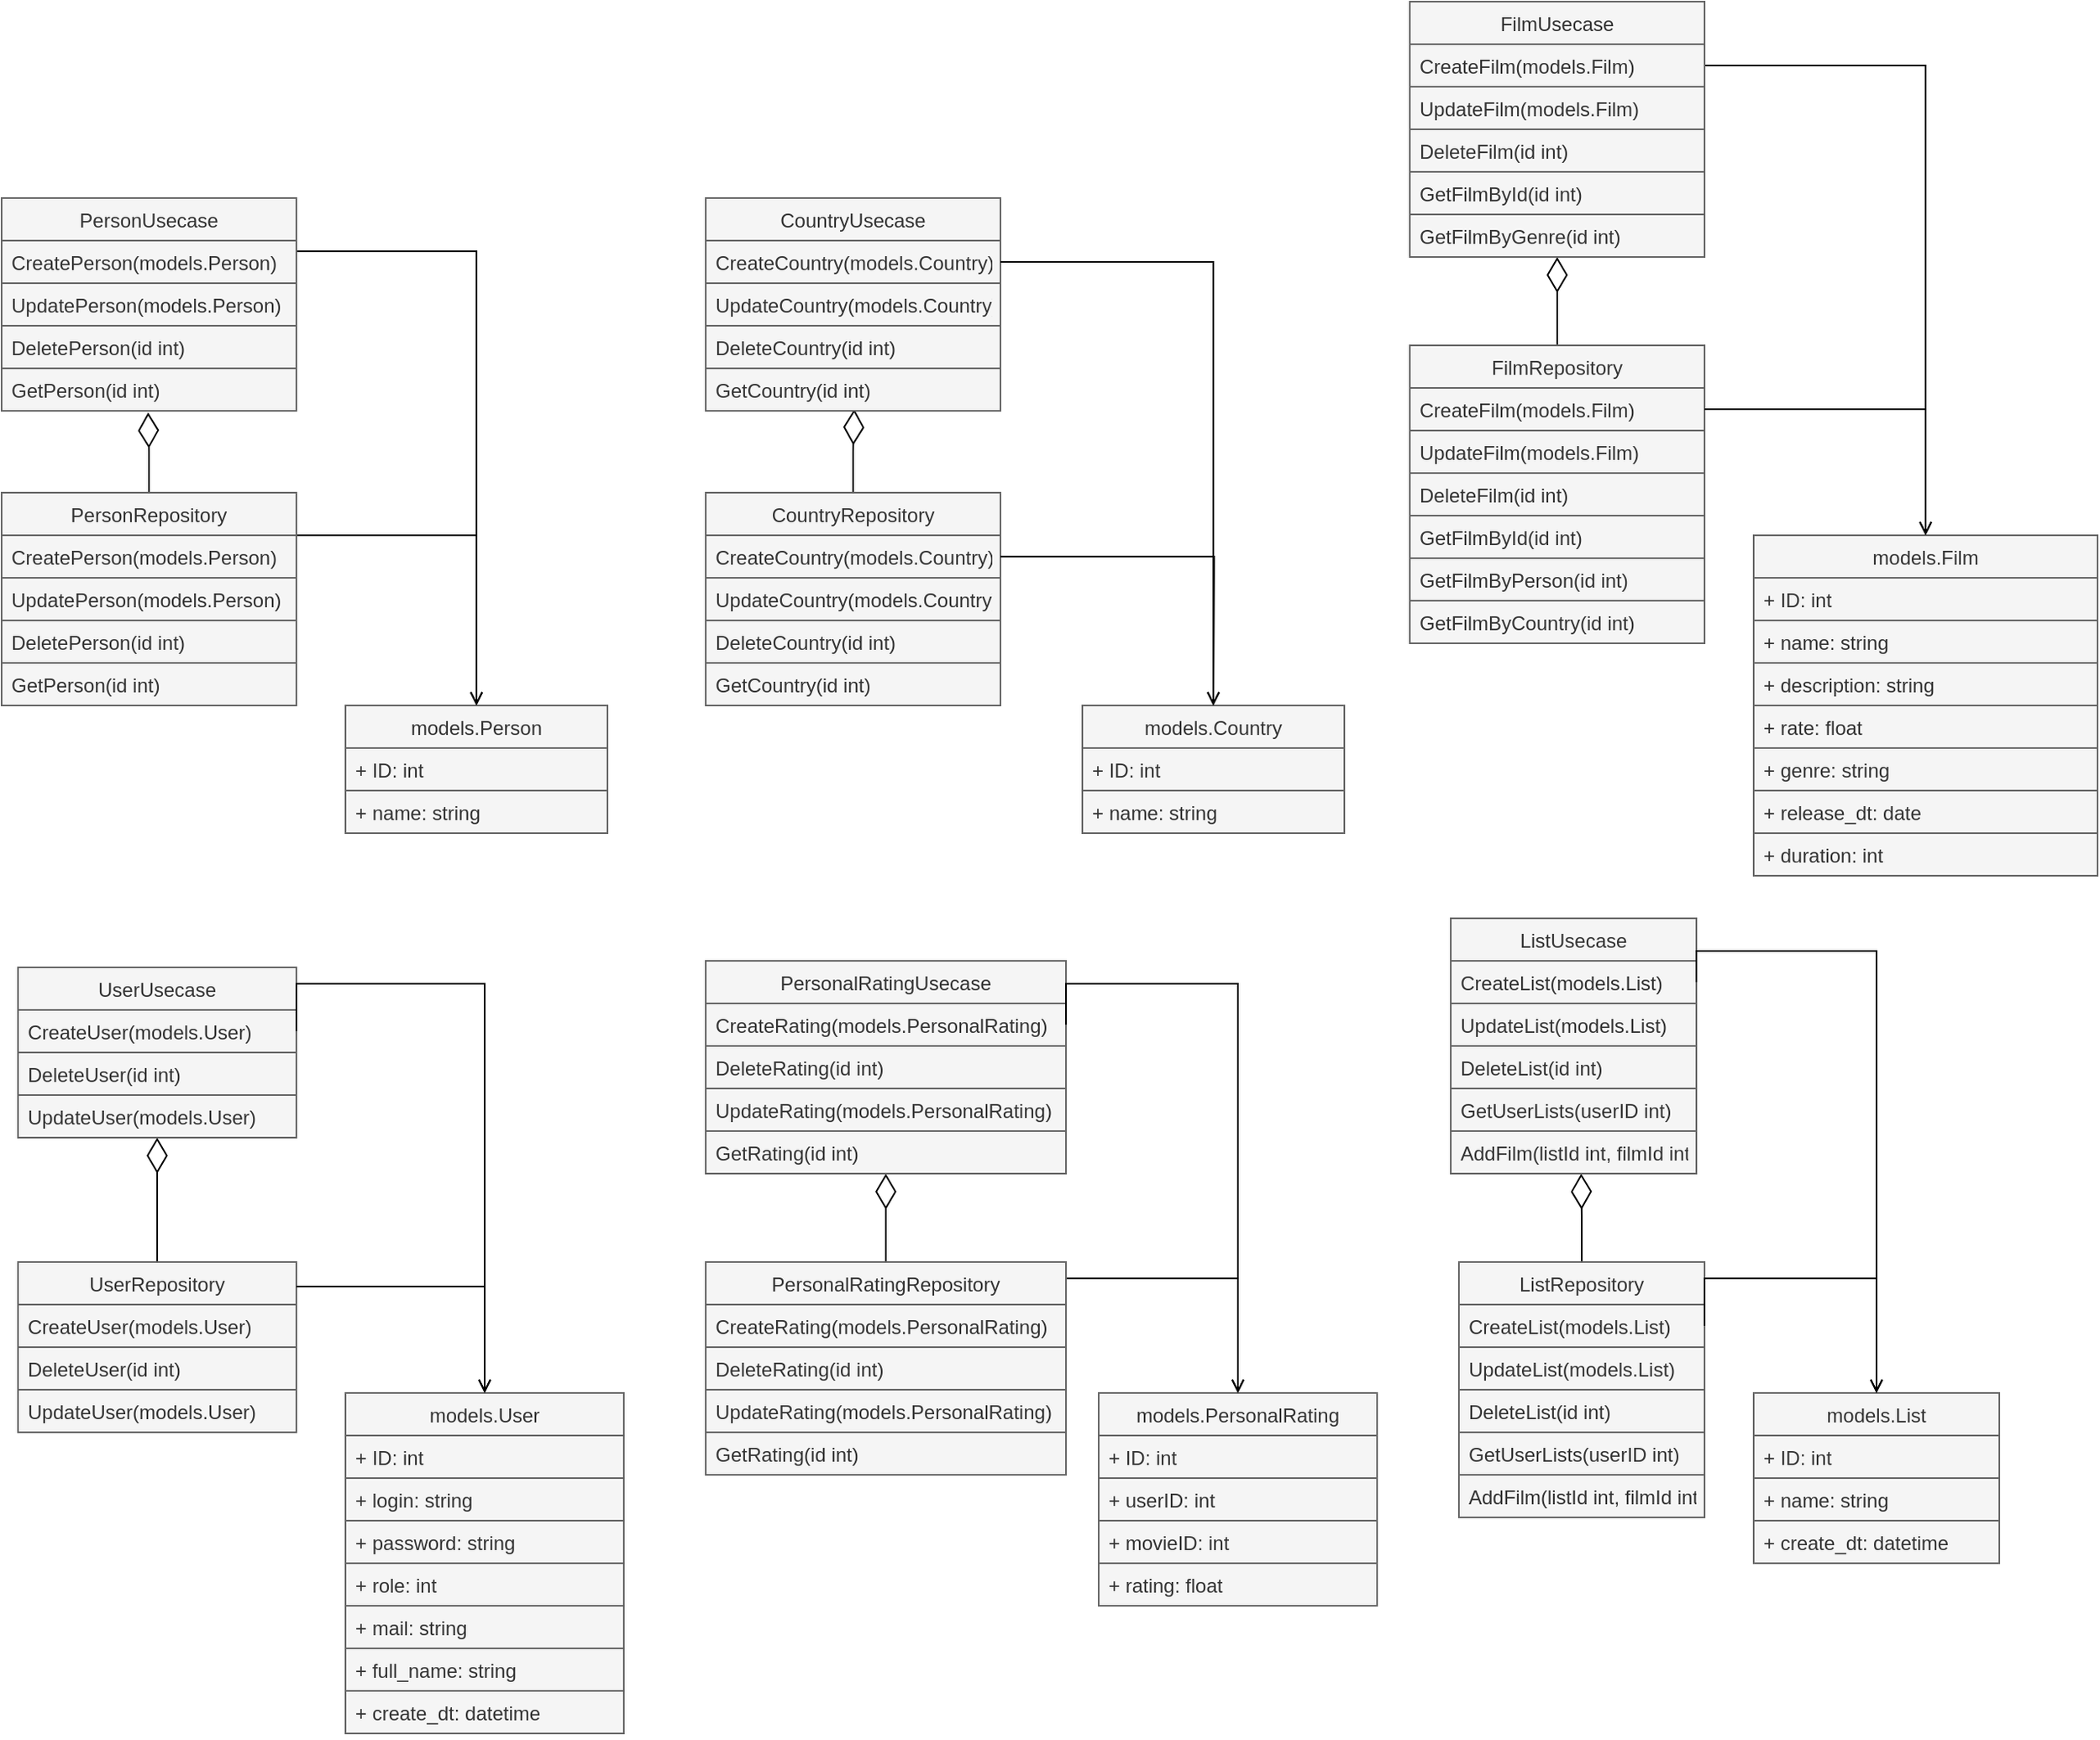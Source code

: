 <mxfile>
    <diagram name="Page-1" id="M619yMtIrHMpz2qrvjp1">
        <mxGraphModel dx="2533" dy="3330" grid="1" gridSize="10" guides="1" tooltips="1" connect="1" arrows="1" fold="1" page="1" pageScale="1" pageWidth="850" pageHeight="1100" background="#ffffff" math="0" shadow="0">
            <root>
                <mxCell id="0"/>
                <mxCell id="1" parent="0"/>
                <mxCell id="46" value="models.Film" style="swimlane;fontStyle=0;childLayout=stackLayout;horizontal=1;startSize=26;fillColor=#f5f5f5;horizontalStack=0;resizeParent=1;resizeParentMax=0;resizeLast=0;collapsible=1;marginBottom=0;fontColor=#333333;strokeColor=#666666;" parent="1" vertex="1">
                    <mxGeometry x="460" y="-914" width="210" height="208" as="geometry"/>
                </mxCell>
                <mxCell id="55" value="+ ID: int" style="text;strokeColor=#666666;fillColor=#f5f5f5;align=left;verticalAlign=top;spacingLeft=4;spacingRight=4;overflow=hidden;rotatable=0;points=[[0,0.5],[1,0.5]];portConstraint=eastwest;fontColor=#333333;" parent="46" vertex="1">
                    <mxGeometry y="26" width="210" height="26" as="geometry"/>
                </mxCell>
                <mxCell id="105" value="+ name: string" style="text;strokeColor=#666666;fillColor=#f5f5f5;align=left;verticalAlign=top;spacingLeft=4;spacingRight=4;overflow=hidden;rotatable=0;points=[[0,0.5],[1,0.5]];portConstraint=eastwest;fontColor=#333333;" parent="46" vertex="1">
                    <mxGeometry y="52" width="210" height="26" as="geometry"/>
                </mxCell>
                <mxCell id="108" value="+ description: string" style="text;strokeColor=#666666;fillColor=#f5f5f5;align=left;verticalAlign=top;spacingLeft=4;spacingRight=4;overflow=hidden;rotatable=0;points=[[0,0.5],[1,0.5]];portConstraint=eastwest;fontColor=#333333;" parent="46" vertex="1">
                    <mxGeometry y="78" width="210" height="26" as="geometry"/>
                </mxCell>
                <mxCell id="237" value="+ rate: float" style="text;strokeColor=#666666;fillColor=#f5f5f5;align=left;verticalAlign=top;spacingLeft=4;spacingRight=4;overflow=hidden;rotatable=0;points=[[0,0.5],[1,0.5]];portConstraint=eastwest;fontColor=#333333;" vertex="1" parent="46">
                    <mxGeometry y="104" width="210" height="26" as="geometry"/>
                </mxCell>
                <mxCell id="107" value="+ genre: string" style="text;strokeColor=#666666;fillColor=#f5f5f5;align=left;verticalAlign=top;spacingLeft=4;spacingRight=4;overflow=hidden;rotatable=0;points=[[0,0.5],[1,0.5]];portConstraint=eastwest;fontColor=#333333;" parent="46" vertex="1">
                    <mxGeometry y="130" width="210" height="26" as="geometry"/>
                </mxCell>
                <mxCell id="106" value="+ release_dt: date" style="text;strokeColor=#666666;fillColor=#f5f5f5;align=left;verticalAlign=top;spacingLeft=4;spacingRight=4;overflow=hidden;rotatable=0;points=[[0,0.5],[1,0.5]];portConstraint=eastwest;fontColor=#333333;" parent="46" vertex="1">
                    <mxGeometry y="156" width="210" height="26" as="geometry"/>
                </mxCell>
                <mxCell id="110" value="+ duration: int " style="text;strokeColor=#666666;fillColor=#f5f5f5;align=left;verticalAlign=top;spacingLeft=4;spacingRight=4;overflow=hidden;rotatable=0;points=[[0,0.5],[1,0.5]];portConstraint=eastwest;fontColor=#333333;" parent="46" vertex="1">
                    <mxGeometry y="182" width="210" height="26" as="geometry"/>
                </mxCell>
                <mxCell id="171" style="edgeStyle=orthogonalEdgeStyle;rounded=0;html=1;exitX=0.5;exitY=0;exitDx=0;exitDy=0;entryX=0.531;entryY=1;entryDx=0;entryDy=0;entryPerimeter=0;strokeColor=#000000;strokeWidth=1;startArrow=none;startFill=0;endArrow=diamondThin;endFill=0;endSize=19;" edge="1" parent="1" source="54" target="170">
                    <mxGeometry relative="1" as="geometry"/>
                </mxCell>
                <mxCell id="54" value="ListRepository" style="swimlane;fontStyle=0;childLayout=stackLayout;horizontal=1;startSize=26;fillColor=#f5f5f5;horizontalStack=0;resizeParent=1;resizeParentMax=0;resizeLast=0;collapsible=1;marginBottom=0;fontColor=#333333;strokeColor=#666666;" parent="1" vertex="1">
                    <mxGeometry x="280" y="-470" width="150" height="156" as="geometry">
                        <mxRectangle x="290" y="-470" width="120" height="30" as="alternateBounds"/>
                    </mxGeometry>
                </mxCell>
                <mxCell id="165" value="CreateList(models.List)" style="text;strokeColor=#666666;fillColor=#f5f5f5;align=left;verticalAlign=top;spacingLeft=4;spacingRight=4;overflow=hidden;rotatable=0;points=[[0,0.5],[1,0.5]];portConstraint=eastwest;fontColor=#333333;" vertex="1" parent="54">
                    <mxGeometry y="26" width="150" height="26" as="geometry"/>
                </mxCell>
                <mxCell id="90" value="UpdateList(models.List)" style="text;strokeColor=#666666;fillColor=#f5f5f5;align=left;verticalAlign=top;spacingLeft=4;spacingRight=4;overflow=hidden;rotatable=0;points=[[0,0.5],[1,0.5]];portConstraint=eastwest;fontColor=#333333;" parent="54" vertex="1">
                    <mxGeometry y="52" width="150" height="26" as="geometry"/>
                </mxCell>
                <mxCell id="91" value="DeleteList(id int)" style="text;strokeColor=#666666;fillColor=#f5f5f5;align=left;verticalAlign=top;spacingLeft=4;spacingRight=4;overflow=hidden;rotatable=0;points=[[0,0.5],[1,0.5]];portConstraint=eastwest;fontColor=#333333;" parent="54" vertex="1">
                    <mxGeometry y="78" width="150" height="26" as="geometry"/>
                </mxCell>
                <mxCell id="56" value="GetUserLists(userID int)" style="text;strokeColor=#666666;fillColor=#f5f5f5;align=left;verticalAlign=top;spacingLeft=4;spacingRight=4;overflow=hidden;rotatable=0;points=[[0,0.5],[1,0.5]];portConstraint=eastwest;fontColor=#333333;" parent="54" vertex="1">
                    <mxGeometry y="104" width="150" height="26" as="geometry"/>
                </mxCell>
                <mxCell id="223" value="AddFilm(listId int, filmId int)" style="text;strokeColor=#666666;fillColor=#f5f5f5;align=left;verticalAlign=top;spacingLeft=4;spacingRight=4;overflow=hidden;rotatable=0;points=[[0,0.5],[1,0.5]];portConstraint=eastwest;fontColor=#333333;" vertex="1" parent="54">
                    <mxGeometry y="130" width="150" height="26" as="geometry"/>
                </mxCell>
                <mxCell id="185" style="edgeStyle=orthogonalEdgeStyle;rounded=0;html=1;exitX=1;exitY=0.25;exitDx=0;exitDy=0;strokeColor=#000000;strokeWidth=1;startArrow=none;startFill=0;endArrow=open;endFill=0;endSize=6;entryX=0.5;entryY=0;entryDx=0;entryDy=0;" edge="1" parent="1" source="62" target="175">
                    <mxGeometry relative="1" as="geometry">
                        <mxPoint x="-320" y="-840" as="targetPoint"/>
                        <Array as="points">
                            <mxPoint x="-320" y="-914"/>
                        </Array>
                    </mxGeometry>
                </mxCell>
                <mxCell id="236" style="edgeStyle=orthogonalEdgeStyle;rounded=0;html=1;exitX=0.5;exitY=0;exitDx=0;exitDy=0;entryX=0.497;entryY=1.037;entryDx=0;entryDy=0;entryPerimeter=0;strokeColor=#000000;strokeWidth=1;startArrow=none;startFill=0;endArrow=diamondThin;endFill=0;endSize=19;" edge="1" parent="1" source="62" target="183">
                    <mxGeometry relative="1" as="geometry"/>
                </mxCell>
                <mxCell id="62" value="PersonRepository" style="swimlane;fontStyle=0;childLayout=stackLayout;horizontal=1;startSize=26;fillColor=#f5f5f5;horizontalStack=0;resizeParent=1;resizeParentMax=0;resizeLast=0;collapsible=1;marginBottom=0;fontColor=#333333;strokeColor=#666666;" parent="1" vertex="1">
                    <mxGeometry x="-610" y="-940" width="180" height="130" as="geometry"/>
                </mxCell>
                <mxCell id="120" value="CreatePerson(models.Person)" style="text;strokeColor=#666666;fillColor=#f5f5f5;align=left;verticalAlign=top;spacingLeft=4;spacingRight=4;overflow=hidden;rotatable=0;points=[[0,0.5],[1,0.5]];portConstraint=eastwest;fontColor=#333333;" parent="62" vertex="1">
                    <mxGeometry y="26" width="180" height="26" as="geometry"/>
                </mxCell>
                <mxCell id="123" value="UpdatePerson(models.Person)" style="text;strokeColor=#666666;fillColor=#f5f5f5;align=left;verticalAlign=top;spacingLeft=4;spacingRight=4;overflow=hidden;rotatable=0;points=[[0,0.5],[1,0.5]];portConstraint=eastwest;fontColor=#333333;" parent="62" vertex="1">
                    <mxGeometry y="52" width="180" height="26" as="geometry"/>
                </mxCell>
                <mxCell id="194" value="DeletePerson(id int)" style="text;strokeColor=#666666;fillColor=#f5f5f5;align=left;verticalAlign=top;spacingLeft=4;spacingRight=4;overflow=hidden;rotatable=0;points=[[0,0.5],[1,0.5]];portConstraint=eastwest;fontColor=#333333;" vertex="1" parent="62">
                    <mxGeometry y="78" width="180" height="26" as="geometry"/>
                </mxCell>
                <mxCell id="122" value="GetPerson(id int)" style="text;strokeColor=#666666;fillColor=#f5f5f5;align=left;verticalAlign=top;spacingLeft=4;spacingRight=4;overflow=hidden;rotatable=0;points=[[0,0.5],[1,0.5]];portConstraint=eastwest;fontColor=#333333;" parent="62" vertex="1">
                    <mxGeometry y="104" width="180" height="26" as="geometry"/>
                </mxCell>
                <mxCell id="154" style="edgeStyle=orthogonalEdgeStyle;rounded=0;html=1;exitX=0.5;exitY=0;exitDx=0;exitDy=0;entryX=0.5;entryY=1;entryDx=0;entryDy=0;strokeColor=#000000;strokeWidth=1;startArrow=none;startFill=0;endArrow=diamondThin;endFill=0;endSize=19;" edge="1" parent="1" source="69" target="150">
                    <mxGeometry relative="1" as="geometry"/>
                </mxCell>
                <mxCell id="155" style="edgeStyle=orthogonalEdgeStyle;rounded=0;html=1;exitX=1;exitY=0;exitDx=0;exitDy=0;entryX=0.5;entryY=0;entryDx=0;entryDy=0;strokeColor=#000000;strokeWidth=1;startArrow=none;startFill=0;endArrow=open;endFill=0;endSize=6;" edge="1" parent="1" source="69" target="142">
                    <mxGeometry relative="1" as="geometry">
                        <Array as="points">
                            <mxPoint x="40" y="-460"/>
                            <mxPoint x="145" y="-460"/>
                        </Array>
                    </mxGeometry>
                </mxCell>
                <mxCell id="69" value="PersonalRatingRepository" style="swimlane;fontStyle=0;childLayout=stackLayout;horizontal=1;startSize=26;fillColor=#f5f5f5;horizontalStack=0;resizeParent=1;resizeParentMax=0;resizeLast=0;collapsible=1;marginBottom=0;fontColor=#333333;strokeColor=#666666;" parent="1" vertex="1">
                    <mxGeometry x="-180" y="-470" width="220" height="130" as="geometry"/>
                </mxCell>
                <mxCell id="98" value="CreateRating(models.PersonalRating)" style="text;strokeColor=#666666;fillColor=#f5f5f5;align=left;verticalAlign=top;spacingLeft=4;spacingRight=4;overflow=hidden;rotatable=0;points=[[0,0.5],[1,0.5]];portConstraint=eastwest;fontColor=#333333;" parent="69" vertex="1">
                    <mxGeometry y="26" width="220" height="26" as="geometry"/>
                </mxCell>
                <mxCell id="192" value="DeleteRating(id int)" style="text;strokeColor=#666666;fillColor=#f5f5f5;align=left;verticalAlign=top;spacingLeft=4;spacingRight=4;overflow=hidden;rotatable=0;points=[[0,0.5],[1,0.5]];portConstraint=eastwest;fontColor=#333333;" vertex="1" parent="69">
                    <mxGeometry y="52" width="220" height="26" as="geometry"/>
                </mxCell>
                <mxCell id="101" value="UpdateRating(models.PersonalRating)" style="text;strokeColor=#666666;fillColor=#f5f5f5;align=left;verticalAlign=top;spacingLeft=4;spacingRight=4;overflow=hidden;rotatable=0;points=[[0,0.5],[1,0.5]];portConstraint=eastwest;fontColor=#333333;" parent="69" vertex="1">
                    <mxGeometry y="78" width="220" height="26" as="geometry"/>
                </mxCell>
                <mxCell id="99" value="GetRating(id int)" style="text;strokeColor=#666666;fillColor=#f5f5f5;align=left;verticalAlign=top;spacingLeft=4;spacingRight=4;overflow=hidden;rotatable=0;points=[[0,0.5],[1,0.5]];portConstraint=eastwest;fontColor=#333333;" parent="69" vertex="1">
                    <mxGeometry y="104" width="220" height="26" as="geometry"/>
                </mxCell>
                <mxCell id="141" style="edgeStyle=orthogonalEdgeStyle;rounded=0;html=1;exitX=0.5;exitY=0;exitDx=0;exitDy=0;entryX=0.5;entryY=1;entryDx=0;entryDy=0;strokeColor=#000000;startArrow=none;startFill=0;endArrow=diamondThin;endFill=0;strokeWidth=1;endSize=19;" edge="1" parent="1" source="74" target="136">
                    <mxGeometry relative="1" as="geometry"/>
                </mxCell>
                <mxCell id="74" value="UserRepository" style="swimlane;fontStyle=0;childLayout=stackLayout;horizontal=1;startSize=26;fillColor=#f5f5f5;horizontalStack=0;resizeParent=1;resizeParentMax=0;resizeLast=0;collapsible=1;marginBottom=0;fontColor=#333333;strokeColor=#666666;" parent="1" vertex="1">
                    <mxGeometry x="-600" y="-470" width="170" height="104" as="geometry"/>
                </mxCell>
                <mxCell id="76" value="CreateUser(models.User)" style="text;strokeColor=#666666;fillColor=#f5f5f5;align=left;verticalAlign=top;spacingLeft=4;spacingRight=4;overflow=hidden;rotatable=0;points=[[0,0.5],[1,0.5]];portConstraint=eastwest;fontColor=#333333;" parent="74" vertex="1">
                    <mxGeometry y="26" width="170" height="26" as="geometry"/>
                </mxCell>
                <mxCell id="75" value="DeleteUser(id int)" style="text;strokeColor=#666666;fillColor=#f5f5f5;align=left;verticalAlign=top;spacingLeft=4;spacingRight=4;overflow=hidden;rotatable=0;points=[[0,0.5],[1,0.5]];portConstraint=eastwest;fontColor=#333333;" parent="74" vertex="1">
                    <mxGeometry y="52" width="170" height="26" as="geometry"/>
                </mxCell>
                <mxCell id="77" value="UpdateUser(models.User)" style="text;strokeColor=#666666;fillColor=#f5f5f5;align=left;verticalAlign=top;spacingLeft=4;spacingRight=4;overflow=hidden;rotatable=0;points=[[0,0.5],[1,0.5]];portConstraint=eastwest;fontColor=#333333;" parent="74" vertex="1">
                    <mxGeometry y="78" width="170" height="26" as="geometry"/>
                </mxCell>
                <mxCell id="135" style="edgeStyle=orthogonalEdgeStyle;html=1;exitX=0.5;exitY=0;exitDx=0;exitDy=0;endArrow=none;endFill=0;startArrow=open;startFill=0;strokeColor=#000000;rounded=0;" edge="1" parent="1" source="125">
                    <mxGeometry relative="1" as="geometry">
                        <mxPoint x="-430" y="-455" as="targetPoint"/>
                        <Array as="points">
                            <mxPoint x="-315" y="-455"/>
                        </Array>
                    </mxGeometry>
                </mxCell>
                <mxCell id="125" value="models.User" style="swimlane;fontStyle=0;childLayout=stackLayout;horizontal=1;startSize=26;fillColor=#f5f5f5;horizontalStack=0;resizeParent=1;resizeParentMax=0;resizeLast=0;collapsible=1;marginBottom=0;fontColor=#333333;strokeColor=#666666;" vertex="1" parent="1">
                    <mxGeometry x="-400" y="-390" width="170" height="208" as="geometry"/>
                </mxCell>
                <mxCell id="126" value="+ ID: int" style="text;strokeColor=#666666;fillColor=#f5f5f5;align=left;verticalAlign=top;spacingLeft=4;spacingRight=4;overflow=hidden;rotatable=0;points=[[0,0.5],[1,0.5]];portConstraint=eastwest;fontColor=#333333;" vertex="1" parent="125">
                    <mxGeometry y="26" width="170" height="26" as="geometry"/>
                </mxCell>
                <mxCell id="127" value="+ login: string" style="text;strokeColor=#666666;fillColor=#f5f5f5;align=left;verticalAlign=top;spacingLeft=4;spacingRight=4;overflow=hidden;rotatable=0;points=[[0,0.5],[1,0.5]];portConstraint=eastwest;fontColor=#333333;" vertex="1" parent="125">
                    <mxGeometry y="52" width="170" height="26" as="geometry"/>
                </mxCell>
                <mxCell id="128" value="+ password: string" style="text;strokeColor=#666666;fillColor=#f5f5f5;align=left;verticalAlign=top;spacingLeft=4;spacingRight=4;overflow=hidden;rotatable=0;points=[[0,0.5],[1,0.5]];portConstraint=eastwest;fontColor=#333333;" vertex="1" parent="125">
                    <mxGeometry y="78" width="170" height="26" as="geometry"/>
                </mxCell>
                <mxCell id="129" value="+ role: int" style="text;strokeColor=#666666;fillColor=#f5f5f5;align=left;verticalAlign=top;spacingLeft=4;spacingRight=4;overflow=hidden;rotatable=0;points=[[0,0.5],[1,0.5]];portConstraint=eastwest;fontColor=#333333;" vertex="1" parent="125">
                    <mxGeometry y="104" width="170" height="26" as="geometry"/>
                </mxCell>
                <mxCell id="130" value="+ mail: string" style="text;strokeColor=#666666;fillColor=#f5f5f5;align=left;verticalAlign=top;spacingLeft=4;spacingRight=4;overflow=hidden;rotatable=0;points=[[0,0.5],[1,0.5]];portConstraint=eastwest;fontColor=#333333;" vertex="1" parent="125">
                    <mxGeometry y="130" width="170" height="26" as="geometry"/>
                </mxCell>
                <mxCell id="131" value="+ full_name: string" style="text;strokeColor=#666666;fillColor=#f5f5f5;align=left;verticalAlign=top;spacingLeft=4;spacingRight=4;overflow=hidden;rotatable=0;points=[[0,0.5],[1,0.5]];portConstraint=eastwest;fontColor=#333333;" vertex="1" parent="125">
                    <mxGeometry y="156" width="170" height="26" as="geometry"/>
                </mxCell>
                <mxCell id="132" value="+ create_dt: datetime" style="text;strokeColor=#666666;fillColor=#f5f5f5;align=left;verticalAlign=top;spacingLeft=4;spacingRight=4;overflow=hidden;rotatable=0;points=[[0,0.5],[1,0.5]];portConstraint=eastwest;fontColor=#333333;" vertex="1" parent="125">
                    <mxGeometry y="182" width="170" height="26" as="geometry"/>
                </mxCell>
                <mxCell id="136" value="UserUsecase" style="swimlane;fontStyle=0;childLayout=stackLayout;horizontal=1;startSize=26;fillColor=#f5f5f5;horizontalStack=0;resizeParent=1;resizeParentMax=0;resizeLast=0;collapsible=1;marginBottom=0;fontColor=#333333;strokeColor=#666666;" vertex="1" parent="1">
                    <mxGeometry x="-600" y="-650" width="170" height="104" as="geometry"/>
                </mxCell>
                <mxCell id="137" value="CreateUser(models.User)" style="text;strokeColor=#666666;fillColor=#f5f5f5;align=left;verticalAlign=top;spacingLeft=4;spacingRight=4;overflow=hidden;rotatable=0;points=[[0,0.5],[1,0.5]];portConstraint=eastwest;fontColor=#333333;" vertex="1" parent="136">
                    <mxGeometry y="26" width="170" height="26" as="geometry"/>
                </mxCell>
                <mxCell id="138" value="DeleteUser(id int)" style="text;strokeColor=#666666;fillColor=#f5f5f5;align=left;verticalAlign=top;spacingLeft=4;spacingRight=4;overflow=hidden;rotatable=0;points=[[0,0.5],[1,0.5]];portConstraint=eastwest;fontColor=#333333;" vertex="1" parent="136">
                    <mxGeometry y="52" width="170" height="26" as="geometry"/>
                </mxCell>
                <mxCell id="139" value="UpdateUser(models.User)" style="text;strokeColor=#666666;fillColor=#f5f5f5;align=left;verticalAlign=top;spacingLeft=4;spacingRight=4;overflow=hidden;rotatable=0;points=[[0,0.5],[1,0.5]];portConstraint=eastwest;fontColor=#333333;" vertex="1" parent="136">
                    <mxGeometry y="78" width="170" height="26" as="geometry"/>
                </mxCell>
                <mxCell id="140" style="edgeStyle=orthogonalEdgeStyle;rounded=0;html=1;exitX=1;exitY=0.5;exitDx=0;exitDy=0;entryX=0.5;entryY=0;entryDx=0;entryDy=0;strokeColor=#000000;startArrow=none;startFill=0;endArrow=open;endFill=0;" edge="1" parent="1" source="137" target="125">
                    <mxGeometry relative="1" as="geometry">
                        <Array as="points">
                            <mxPoint x="-430" y="-640"/>
                            <mxPoint x="-315" y="-640"/>
                        </Array>
                    </mxGeometry>
                </mxCell>
                <mxCell id="142" value="models.PersonalRating" style="swimlane;fontStyle=0;childLayout=stackLayout;horizontal=1;startSize=26;fillColor=#f5f5f5;horizontalStack=0;resizeParent=1;resizeParentMax=0;resizeLast=0;collapsible=1;marginBottom=0;fontColor=#333333;strokeColor=#666666;" vertex="1" parent="1">
                    <mxGeometry x="60" y="-390" width="170" height="130" as="geometry"/>
                </mxCell>
                <mxCell id="143" value="+ ID: int" style="text;strokeColor=#666666;fillColor=#f5f5f5;align=left;verticalAlign=top;spacingLeft=4;spacingRight=4;overflow=hidden;rotatable=0;points=[[0,0.5],[1,0.5]];portConstraint=eastwest;fontColor=#333333;" vertex="1" parent="142">
                    <mxGeometry y="26" width="170" height="26" as="geometry"/>
                </mxCell>
                <mxCell id="144" value="+ userID: int" style="text;strokeColor=#666666;fillColor=#f5f5f5;align=left;verticalAlign=top;spacingLeft=4;spacingRight=4;overflow=hidden;rotatable=0;points=[[0,0.5],[1,0.5]];portConstraint=eastwest;fontColor=#333333;" vertex="1" parent="142">
                    <mxGeometry y="52" width="170" height="26" as="geometry"/>
                </mxCell>
                <mxCell id="145" value="+ movieID: int" style="text;strokeColor=#666666;fillColor=#f5f5f5;align=left;verticalAlign=top;spacingLeft=4;spacingRight=4;overflow=hidden;rotatable=0;points=[[0,0.5],[1,0.5]];portConstraint=eastwest;fontColor=#333333;" vertex="1" parent="142">
                    <mxGeometry y="78" width="170" height="26" as="geometry"/>
                </mxCell>
                <mxCell id="146" value="+ rating: float" style="text;strokeColor=#666666;fillColor=#f5f5f5;align=left;verticalAlign=top;spacingLeft=4;spacingRight=4;overflow=hidden;rotatable=0;points=[[0,0.5],[1,0.5]];portConstraint=eastwest;fontColor=#333333;" vertex="1" parent="142">
                    <mxGeometry y="104" width="170" height="26" as="geometry"/>
                </mxCell>
                <mxCell id="150" value="PersonalRatingUsecase" style="swimlane;fontStyle=0;childLayout=stackLayout;horizontal=1;startSize=26;fillColor=#f5f5f5;horizontalStack=0;resizeParent=1;resizeParentMax=0;resizeLast=0;collapsible=1;marginBottom=0;fontColor=#333333;strokeColor=#666666;" vertex="1" parent="1">
                    <mxGeometry x="-180" y="-654" width="220" height="130" as="geometry"/>
                </mxCell>
                <mxCell id="151" value="CreateRating(models.PersonalRating)" style="text;strokeColor=#666666;fillColor=#f5f5f5;align=left;verticalAlign=top;spacingLeft=4;spacingRight=4;overflow=hidden;rotatable=0;points=[[0,0.5],[1,0.5]];portConstraint=eastwest;fontColor=#333333;" vertex="1" parent="150">
                    <mxGeometry y="26" width="220" height="26" as="geometry"/>
                </mxCell>
                <mxCell id="193" value="DeleteRating(id int)" style="text;strokeColor=#666666;fillColor=#f5f5f5;align=left;verticalAlign=top;spacingLeft=4;spacingRight=4;overflow=hidden;rotatable=0;points=[[0,0.5],[1,0.5]];portConstraint=eastwest;fontColor=#333333;" vertex="1" parent="150">
                    <mxGeometry y="52" width="220" height="26" as="geometry"/>
                </mxCell>
                <mxCell id="153" value="UpdateRating(models.PersonalRating)" style="text;strokeColor=#666666;fillColor=#f5f5f5;align=left;verticalAlign=top;spacingLeft=4;spacingRight=4;overflow=hidden;rotatable=0;points=[[0,0.5],[1,0.5]];portConstraint=eastwest;fontColor=#333333;" vertex="1" parent="150">
                    <mxGeometry y="78" width="220" height="26" as="geometry"/>
                </mxCell>
                <mxCell id="152" value="GetRating(id int)" style="text;strokeColor=#666666;fillColor=#f5f5f5;align=left;verticalAlign=top;spacingLeft=4;spacingRight=4;overflow=hidden;rotatable=0;points=[[0,0.5],[1,0.5]];portConstraint=eastwest;fontColor=#333333;" vertex="1" parent="150">
                    <mxGeometry y="104" width="220" height="26" as="geometry"/>
                </mxCell>
                <mxCell id="156" style="edgeStyle=orthogonalEdgeStyle;rounded=0;html=1;exitX=1;exitY=0.5;exitDx=0;exitDy=0;entryX=0.5;entryY=0;entryDx=0;entryDy=0;strokeColor=#000000;strokeWidth=1;startArrow=none;startFill=0;endArrow=open;endFill=0;endSize=6;" edge="1" parent="1" source="151" target="142">
                    <mxGeometry relative="1" as="geometry">
                        <Array as="points">
                            <mxPoint x="40" y="-640"/>
                            <mxPoint x="145" y="-640"/>
                        </Array>
                    </mxGeometry>
                </mxCell>
                <mxCell id="157" value="models.List" style="swimlane;fontStyle=0;childLayout=stackLayout;horizontal=1;startSize=26;fillColor=#f5f5f5;horizontalStack=0;resizeParent=1;resizeParentMax=0;resizeLast=0;collapsible=1;marginBottom=0;fontColor=#333333;strokeColor=#666666;" vertex="1" parent="1">
                    <mxGeometry x="460" y="-390" width="150" height="104" as="geometry"/>
                </mxCell>
                <mxCell id="158" value="+ ID: int" style="text;strokeColor=#666666;fillColor=#f5f5f5;align=left;verticalAlign=top;spacingLeft=4;spacingRight=4;overflow=hidden;rotatable=0;points=[[0,0.5],[1,0.5]];portConstraint=eastwest;fontColor=#333333;" vertex="1" parent="157">
                    <mxGeometry y="26" width="150" height="26" as="geometry"/>
                </mxCell>
                <mxCell id="159" value="+ name: string" style="text;strokeColor=#666666;fillColor=#f5f5f5;align=left;verticalAlign=top;spacingLeft=4;spacingRight=4;overflow=hidden;rotatable=0;points=[[0,0.5],[1,0.5]];portConstraint=eastwest;fontColor=#333333;" vertex="1" parent="157">
                    <mxGeometry y="52" width="150" height="26" as="geometry"/>
                </mxCell>
                <mxCell id="160" value="+ create_dt: datetime" style="text;strokeColor=#666666;fillColor=#f5f5f5;align=left;verticalAlign=top;spacingLeft=4;spacingRight=4;overflow=hidden;rotatable=0;points=[[0,0.5],[1,0.5]];portConstraint=eastwest;fontColor=#333333;" vertex="1" parent="157">
                    <mxGeometry y="78" width="150" height="26" as="geometry"/>
                </mxCell>
                <mxCell id="166" value="ListUsecase" style="swimlane;fontStyle=0;childLayout=stackLayout;horizontal=1;startSize=26;fillColor=#f5f5f5;horizontalStack=0;resizeParent=1;resizeParentMax=0;resizeLast=0;collapsible=1;marginBottom=0;fontColor=#333333;strokeColor=#666666;" vertex="1" parent="1">
                    <mxGeometry x="275" y="-680" width="150" height="156" as="geometry">
                        <mxRectangle x="290" y="-470" width="120" height="30" as="alternateBounds"/>
                    </mxGeometry>
                </mxCell>
                <mxCell id="167" value="CreateList(models.List)" style="text;strokeColor=#666666;fillColor=#f5f5f5;align=left;verticalAlign=top;spacingLeft=4;spacingRight=4;overflow=hidden;rotatable=0;points=[[0,0.5],[1,0.5]];portConstraint=eastwest;fontColor=#333333;" vertex="1" parent="166">
                    <mxGeometry y="26" width="150" height="26" as="geometry"/>
                </mxCell>
                <mxCell id="168" value="UpdateList(models.List)" style="text;strokeColor=#666666;fillColor=#f5f5f5;align=left;verticalAlign=top;spacingLeft=4;spacingRight=4;overflow=hidden;rotatable=0;points=[[0,0.5],[1,0.5]];portConstraint=eastwest;fontColor=#333333;" vertex="1" parent="166">
                    <mxGeometry y="52" width="150" height="26" as="geometry"/>
                </mxCell>
                <mxCell id="169" value="DeleteList(id int)" style="text;strokeColor=#666666;fillColor=#f5f5f5;align=left;verticalAlign=top;spacingLeft=4;spacingRight=4;overflow=hidden;rotatable=0;points=[[0,0.5],[1,0.5]];portConstraint=eastwest;fontColor=#333333;" vertex="1" parent="166">
                    <mxGeometry y="78" width="150" height="26" as="geometry"/>
                </mxCell>
                <mxCell id="224" value="GetUserLists(userID int)" style="text;strokeColor=#666666;fillColor=#f5f5f5;align=left;verticalAlign=top;spacingLeft=4;spacingRight=4;overflow=hidden;rotatable=0;points=[[0,0.5],[1,0.5]];portConstraint=eastwest;fontColor=#333333;" vertex="1" parent="166">
                    <mxGeometry y="104" width="150" height="26" as="geometry"/>
                </mxCell>
                <mxCell id="170" value="AddFilm(listId int, filmId int)" style="text;strokeColor=#666666;fillColor=#f5f5f5;align=left;verticalAlign=top;spacingLeft=4;spacingRight=4;overflow=hidden;rotatable=0;points=[[0,0.5],[1,0.5]];portConstraint=eastwest;fontColor=#333333;" vertex="1" parent="166">
                    <mxGeometry y="130" width="150" height="26" as="geometry"/>
                </mxCell>
                <mxCell id="172" style="edgeStyle=orthogonalEdgeStyle;rounded=0;html=1;exitX=1;exitY=0.5;exitDx=0;exitDy=0;entryX=0.5;entryY=0;entryDx=0;entryDy=0;strokeColor=#000000;strokeWidth=1;startArrow=none;startFill=0;endArrow=open;endFill=0;endSize=6;" edge="1" parent="1" source="167" target="157">
                    <mxGeometry relative="1" as="geometry">
                        <Array as="points">
                            <mxPoint x="425" y="-660"/>
                            <mxPoint x="535" y="-660"/>
                        </Array>
                    </mxGeometry>
                </mxCell>
                <mxCell id="174" style="edgeStyle=orthogonalEdgeStyle;rounded=0;html=1;exitX=1;exitY=0.5;exitDx=0;exitDy=0;entryX=0.5;entryY=0;entryDx=0;entryDy=0;strokeColor=#000000;strokeWidth=1;startArrow=none;startFill=0;endArrow=open;endFill=0;endSize=6;" edge="1" parent="1" source="165" target="157">
                    <mxGeometry relative="1" as="geometry">
                        <Array as="points">
                            <mxPoint x="430" y="-460"/>
                            <mxPoint x="535" y="-460"/>
                        </Array>
                    </mxGeometry>
                </mxCell>
                <mxCell id="175" value="models.Person" style="swimlane;fontStyle=0;childLayout=stackLayout;horizontal=1;startSize=26;fillColor=#f5f5f5;horizontalStack=0;resizeParent=1;resizeParentMax=0;resizeLast=0;collapsible=1;marginBottom=0;fontColor=#333333;strokeColor=#666666;" vertex="1" parent="1">
                    <mxGeometry x="-400" y="-810" width="160" height="78" as="geometry"/>
                </mxCell>
                <mxCell id="176" value="+ ID: int" style="text;strokeColor=#666666;fillColor=#f5f5f5;align=left;verticalAlign=top;spacingLeft=4;spacingRight=4;overflow=hidden;rotatable=0;points=[[0,0.5],[1,0.5]];portConstraint=eastwest;fontColor=#333333;" vertex="1" parent="175">
                    <mxGeometry y="26" width="160" height="26" as="geometry"/>
                </mxCell>
                <mxCell id="177" value="+ name: string" style="text;strokeColor=#666666;fillColor=#f5f5f5;align=left;verticalAlign=top;spacingLeft=4;spacingRight=4;overflow=hidden;rotatable=0;points=[[0,0.5],[1,0.5]];portConstraint=eastwest;fontColor=#333333;" vertex="1" parent="175">
                    <mxGeometry y="52" width="160" height="26" as="geometry"/>
                </mxCell>
                <mxCell id="184" style="edgeStyle=orthogonalEdgeStyle;rounded=0;html=1;exitX=1;exitY=0.25;exitDx=0;exitDy=0;entryX=0.5;entryY=0;entryDx=0;entryDy=0;strokeColor=#000000;strokeWidth=1;startArrow=none;startFill=0;endArrow=open;endFill=0;endSize=6;" edge="1" parent="1" source="180" target="175">
                    <mxGeometry relative="1" as="geometry"/>
                </mxCell>
                <mxCell id="180" value="PersonUsecase" style="swimlane;fontStyle=0;childLayout=stackLayout;horizontal=1;startSize=26;fillColor=#f5f5f5;horizontalStack=0;resizeParent=1;resizeParentMax=0;resizeLast=0;collapsible=1;marginBottom=0;fontColor=#333333;strokeColor=#666666;" vertex="1" parent="1">
                    <mxGeometry x="-610" y="-1120" width="180" height="130" as="geometry"/>
                </mxCell>
                <mxCell id="181" value="CreatePerson(models.Person)" style="text;strokeColor=#666666;fillColor=#f5f5f5;align=left;verticalAlign=top;spacingLeft=4;spacingRight=4;overflow=hidden;rotatable=0;points=[[0,0.5],[1,0.5]];portConstraint=eastwest;fontColor=#333333;" vertex="1" parent="180">
                    <mxGeometry y="26" width="180" height="26" as="geometry"/>
                </mxCell>
                <mxCell id="182" value="UpdatePerson(models.Person)" style="text;strokeColor=#666666;fillColor=#f5f5f5;align=left;verticalAlign=top;spacingLeft=4;spacingRight=4;overflow=hidden;rotatable=0;points=[[0,0.5],[1,0.5]];portConstraint=eastwest;fontColor=#333333;" vertex="1" parent="180">
                    <mxGeometry y="52" width="180" height="26" as="geometry"/>
                </mxCell>
                <mxCell id="195" value="DeletePerson(id int)" style="text;strokeColor=#666666;fillColor=#f5f5f5;align=left;verticalAlign=top;spacingLeft=4;spacingRight=4;overflow=hidden;rotatable=0;points=[[0,0.5],[1,0.5]];portConstraint=eastwest;fontColor=#333333;" vertex="1" parent="180">
                    <mxGeometry y="78" width="180" height="26" as="geometry"/>
                </mxCell>
                <mxCell id="183" value="GetPerson(id int)" style="text;strokeColor=#666666;fillColor=#f5f5f5;align=left;verticalAlign=top;spacingLeft=4;spacingRight=4;overflow=hidden;rotatable=0;points=[[0,0.5],[1,0.5]];portConstraint=eastwest;fontColor=#333333;" vertex="1" parent="180">
                    <mxGeometry y="104" width="180" height="26" as="geometry"/>
                </mxCell>
                <mxCell id="235" style="edgeStyle=orthogonalEdgeStyle;rounded=0;html=1;exitX=0.5;exitY=0;exitDx=0;exitDy=0;entryX=0.504;entryY=0.963;entryDx=0;entryDy=0;entryPerimeter=0;strokeColor=#000000;strokeWidth=1;startArrow=none;startFill=0;endArrow=diamondThin;endFill=0;endSize=19;" edge="1" parent="1" source="186" target="209">
                    <mxGeometry relative="1" as="geometry"/>
                </mxCell>
                <mxCell id="186" value="CountryRepository" style="swimlane;fontStyle=0;childLayout=stackLayout;horizontal=1;startSize=26;fillColor=#f5f5f5;horizontalStack=0;resizeParent=1;resizeParentMax=0;resizeLast=0;collapsible=1;marginBottom=0;fontColor=#333333;strokeColor=#666666;" vertex="1" parent="1">
                    <mxGeometry x="-180" y="-940" width="180" height="130" as="geometry"/>
                </mxCell>
                <mxCell id="187" value="CreateCountry(models.Country)" style="text;strokeColor=#666666;fillColor=#f5f5f5;align=left;verticalAlign=top;spacingLeft=4;spacingRight=4;overflow=hidden;rotatable=0;points=[[0,0.5],[1,0.5]];portConstraint=eastwest;fontColor=#333333;" vertex="1" parent="186">
                    <mxGeometry y="26" width="180" height="26" as="geometry"/>
                </mxCell>
                <mxCell id="189" value="UpdateCountry(models.Country)" style="text;strokeColor=#666666;fillColor=#f5f5f5;align=left;verticalAlign=top;spacingLeft=4;spacingRight=4;overflow=hidden;rotatable=0;points=[[0,0.5],[1,0.5]];portConstraint=eastwest;fontColor=#333333;" vertex="1" parent="186">
                    <mxGeometry y="52" width="180" height="26" as="geometry"/>
                </mxCell>
                <mxCell id="196" value="DeleteCountry(id int)" style="text;strokeColor=#666666;fillColor=#f5f5f5;align=left;verticalAlign=top;spacingLeft=4;spacingRight=4;overflow=hidden;rotatable=0;points=[[0,0.5],[1,0.5]];portConstraint=eastwest;fontColor=#333333;" vertex="1" parent="186">
                    <mxGeometry y="78" width="180" height="26" as="geometry"/>
                </mxCell>
                <mxCell id="190" value="GetCountry(id int)" style="text;strokeColor=#666666;fillColor=#f5f5f5;align=left;verticalAlign=top;spacingLeft=4;spacingRight=4;overflow=hidden;rotatable=0;points=[[0,0.5],[1,0.5]];portConstraint=eastwest;fontColor=#333333;" vertex="1" parent="186">
                    <mxGeometry y="104" width="180" height="26" as="geometry"/>
                </mxCell>
                <mxCell id="202" value="models.Country" style="swimlane;fontStyle=0;childLayout=stackLayout;horizontal=1;startSize=26;fillColor=#f5f5f5;horizontalStack=0;resizeParent=1;resizeParentMax=0;resizeLast=0;collapsible=1;marginBottom=0;fontColor=#333333;strokeColor=#666666;" vertex="1" parent="1">
                    <mxGeometry x="50" y="-810" width="160" height="78" as="geometry"/>
                </mxCell>
                <mxCell id="203" value="+ ID: int" style="text;strokeColor=#666666;fillColor=#f5f5f5;align=left;verticalAlign=top;spacingLeft=4;spacingRight=4;overflow=hidden;rotatable=0;points=[[0,0.5],[1,0.5]];portConstraint=eastwest;fontColor=#333333;" vertex="1" parent="202">
                    <mxGeometry y="26" width="160" height="26" as="geometry"/>
                </mxCell>
                <mxCell id="204" value="+ name: string" style="text;strokeColor=#666666;fillColor=#f5f5f5;align=left;verticalAlign=top;spacingLeft=4;spacingRight=4;overflow=hidden;rotatable=0;points=[[0,0.5],[1,0.5]];portConstraint=eastwest;fontColor=#333333;" vertex="1" parent="202">
                    <mxGeometry y="52" width="160" height="26" as="geometry"/>
                </mxCell>
                <mxCell id="205" value="CountryUsecase" style="swimlane;fontStyle=0;childLayout=stackLayout;horizontal=1;startSize=26;fillColor=#f5f5f5;horizontalStack=0;resizeParent=1;resizeParentMax=0;resizeLast=0;collapsible=1;marginBottom=0;fontColor=#333333;strokeColor=#666666;" vertex="1" parent="1">
                    <mxGeometry x="-180" y="-1120" width="180" height="130" as="geometry"/>
                </mxCell>
                <mxCell id="206" value="CreateCountry(models.Country)" style="text;strokeColor=#666666;fillColor=#f5f5f5;align=left;verticalAlign=top;spacingLeft=4;spacingRight=4;overflow=hidden;rotatable=0;points=[[0,0.5],[1,0.5]];portConstraint=eastwest;fontColor=#333333;" vertex="1" parent="205">
                    <mxGeometry y="26" width="180" height="26" as="geometry"/>
                </mxCell>
                <mxCell id="207" value="UpdateCountry(models.Country)" style="text;strokeColor=#666666;fillColor=#f5f5f5;align=left;verticalAlign=top;spacingLeft=4;spacingRight=4;overflow=hidden;rotatable=0;points=[[0,0.5],[1,0.5]];portConstraint=eastwest;fontColor=#333333;" vertex="1" parent="205">
                    <mxGeometry y="52" width="180" height="26" as="geometry"/>
                </mxCell>
                <mxCell id="208" value="DeleteCountry(id int)" style="text;strokeColor=#666666;fillColor=#f5f5f5;align=left;verticalAlign=top;spacingLeft=4;spacingRight=4;overflow=hidden;rotatable=0;points=[[0,0.5],[1,0.5]];portConstraint=eastwest;fontColor=#333333;" vertex="1" parent="205">
                    <mxGeometry y="78" width="180" height="26" as="geometry"/>
                </mxCell>
                <mxCell id="209" value="GetCountry(id int)" style="text;strokeColor=#666666;fillColor=#f5f5f5;align=left;verticalAlign=top;spacingLeft=4;spacingRight=4;overflow=hidden;rotatable=0;points=[[0,0.5],[1,0.5]];portConstraint=eastwest;fontColor=#333333;" vertex="1" parent="205">
                    <mxGeometry y="104" width="180" height="26" as="geometry"/>
                </mxCell>
                <mxCell id="210" style="edgeStyle=orthogonalEdgeStyle;rounded=0;html=1;exitX=1;exitY=0.5;exitDx=0;exitDy=0;entryX=0.5;entryY=0;entryDx=0;entryDy=0;strokeColor=#000000;strokeWidth=1;startArrow=none;startFill=0;endArrow=open;endFill=0;endSize=6;" edge="1" parent="1" source="206" target="202">
                    <mxGeometry relative="1" as="geometry"/>
                </mxCell>
                <mxCell id="212" style="edgeStyle=orthogonalEdgeStyle;rounded=0;html=1;exitX=1;exitY=0.5;exitDx=0;exitDy=0;strokeColor=#000000;strokeWidth=1;startArrow=none;startFill=0;endArrow=open;endFill=0;endSize=6;" edge="1" parent="1" source="187">
                    <mxGeometry relative="1" as="geometry">
                        <mxPoint x="130" y="-810" as="targetPoint"/>
                    </mxGeometry>
                </mxCell>
                <mxCell id="234" style="edgeStyle=orthogonalEdgeStyle;rounded=0;html=1;exitX=0.5;exitY=0;exitDx=0;exitDy=0;entryX=0.5;entryY=1;entryDx=0;entryDy=0;strokeColor=#000000;strokeWidth=1;startArrow=none;startFill=0;endArrow=diamondThin;endFill=0;endSize=19;" edge="1" parent="1" source="213" target="227">
                    <mxGeometry relative="1" as="geometry"/>
                </mxCell>
                <mxCell id="213" value="FilmRepository" style="swimlane;fontStyle=0;childLayout=stackLayout;horizontal=1;startSize=26;fillColor=#f5f5f5;horizontalStack=0;resizeParent=1;resizeParentMax=0;resizeLast=0;collapsible=1;marginBottom=0;fontColor=#333333;strokeColor=#666666;" vertex="1" parent="1">
                    <mxGeometry x="250" y="-1030" width="180" height="182" as="geometry"/>
                </mxCell>
                <mxCell id="214" value="CreateFilm(models.Film)" style="text;strokeColor=#666666;fillColor=#f5f5f5;align=left;verticalAlign=top;spacingLeft=4;spacingRight=4;overflow=hidden;rotatable=0;points=[[0,0.5],[1,0.5]];portConstraint=eastwest;fontColor=#333333;" vertex="1" parent="213">
                    <mxGeometry y="26" width="180" height="26" as="geometry"/>
                </mxCell>
                <mxCell id="215" value="UpdateFilm(models.Film)" style="text;strokeColor=#666666;fillColor=#f5f5f5;align=left;verticalAlign=top;spacingLeft=4;spacingRight=4;overflow=hidden;rotatable=0;points=[[0,0.5],[1,0.5]];portConstraint=eastwest;fontColor=#333333;" vertex="1" parent="213">
                    <mxGeometry y="52" width="180" height="26" as="geometry"/>
                </mxCell>
                <mxCell id="216" value="DeleteFilm(id int)" style="text;strokeColor=#666666;fillColor=#f5f5f5;align=left;verticalAlign=top;spacingLeft=4;spacingRight=4;overflow=hidden;rotatable=0;points=[[0,0.5],[1,0.5]];portConstraint=eastwest;fontColor=#333333;" vertex="1" parent="213">
                    <mxGeometry y="78" width="180" height="26" as="geometry"/>
                </mxCell>
                <mxCell id="225" value="GetFilmById(id int)" style="text;strokeColor=#666666;fillColor=#f5f5f5;align=left;verticalAlign=top;spacingLeft=4;spacingRight=4;overflow=hidden;rotatable=0;points=[[0,0.5],[1,0.5]];portConstraint=eastwest;fontColor=#333333;" vertex="1" parent="213">
                    <mxGeometry y="104" width="180" height="26" as="geometry"/>
                </mxCell>
                <mxCell id="238" value="GetFilmByPerson(id int)" style="text;strokeColor=#666666;fillColor=#f5f5f5;align=left;verticalAlign=top;spacingLeft=4;spacingRight=4;overflow=hidden;rotatable=0;points=[[0,0.5],[1,0.5]];portConstraint=eastwest;fontColor=#333333;" vertex="1" parent="213">
                    <mxGeometry y="130" width="180" height="26" as="geometry"/>
                </mxCell>
                <mxCell id="217" value="GetFilmByCountry(id int)" style="text;strokeColor=#666666;fillColor=#f5f5f5;align=left;verticalAlign=top;spacingLeft=4;spacingRight=4;overflow=hidden;rotatable=0;points=[[0,0.5],[1,0.5]];portConstraint=eastwest;fontColor=#333333;" vertex="1" parent="213">
                    <mxGeometry y="156" width="180" height="26" as="geometry"/>
                </mxCell>
                <mxCell id="226" style="edgeStyle=orthogonalEdgeStyle;rounded=0;html=1;exitX=1;exitY=0.5;exitDx=0;exitDy=0;entryX=0.5;entryY=0;entryDx=0;entryDy=0;strokeColor=#000000;strokeWidth=1;startArrow=none;startFill=0;endArrow=open;endFill=0;endSize=6;" edge="1" parent="1" source="214" target="46">
                    <mxGeometry relative="1" as="geometry"/>
                </mxCell>
                <mxCell id="233" style="edgeStyle=orthogonalEdgeStyle;rounded=0;html=1;exitX=1;exitY=0.25;exitDx=0;exitDy=0;entryX=0.5;entryY=0;entryDx=0;entryDy=0;strokeColor=#000000;strokeWidth=1;startArrow=none;startFill=0;endArrow=open;endFill=0;endSize=6;" edge="1" parent="1" source="227" target="46">
                    <mxGeometry relative="1" as="geometry"/>
                </mxCell>
                <mxCell id="227" value="FilmUsecase" style="swimlane;fontStyle=0;childLayout=stackLayout;horizontal=1;startSize=26;fillColor=#f5f5f5;horizontalStack=0;resizeParent=1;resizeParentMax=0;resizeLast=0;collapsible=1;marginBottom=0;fontColor=#333333;strokeColor=#666666;" vertex="1" parent="1">
                    <mxGeometry x="250" y="-1240" width="180" height="156" as="geometry"/>
                </mxCell>
                <mxCell id="228" value="CreateFilm(models.Film)" style="text;strokeColor=#666666;fillColor=#f5f5f5;align=left;verticalAlign=top;spacingLeft=4;spacingRight=4;overflow=hidden;rotatable=0;points=[[0,0.5],[1,0.5]];portConstraint=eastwest;fontColor=#333333;" vertex="1" parent="227">
                    <mxGeometry y="26" width="180" height="26" as="geometry"/>
                </mxCell>
                <mxCell id="229" value="UpdateFilm(models.Film)" style="text;strokeColor=#666666;fillColor=#f5f5f5;align=left;verticalAlign=top;spacingLeft=4;spacingRight=4;overflow=hidden;rotatable=0;points=[[0,0.5],[1,0.5]];portConstraint=eastwest;fontColor=#333333;" vertex="1" parent="227">
                    <mxGeometry y="52" width="180" height="26" as="geometry"/>
                </mxCell>
                <mxCell id="230" value="DeleteFilm(id int)" style="text;strokeColor=#666666;fillColor=#f5f5f5;align=left;verticalAlign=top;spacingLeft=4;spacingRight=4;overflow=hidden;rotatable=0;points=[[0,0.5],[1,0.5]];portConstraint=eastwest;fontColor=#333333;" vertex="1" parent="227">
                    <mxGeometry y="78" width="180" height="26" as="geometry"/>
                </mxCell>
                <mxCell id="231" value="GetFilmById(id int)" style="text;strokeColor=#666666;fillColor=#f5f5f5;align=left;verticalAlign=top;spacingLeft=4;spacingRight=4;overflow=hidden;rotatable=0;points=[[0,0.5],[1,0.5]];portConstraint=eastwest;fontColor=#333333;" vertex="1" parent="227">
                    <mxGeometry y="104" width="180" height="26" as="geometry"/>
                </mxCell>
                <mxCell id="232" value="GetFilmByGenre(id int)" style="text;strokeColor=#666666;fillColor=#f5f5f5;align=left;verticalAlign=top;spacingLeft=4;spacingRight=4;overflow=hidden;rotatable=0;points=[[0,0.5],[1,0.5]];portConstraint=eastwest;fontColor=#333333;" vertex="1" parent="227">
                    <mxGeometry y="130" width="180" height="26" as="geometry"/>
                </mxCell>
            </root>
        </mxGraphModel>
    </diagram>
</mxfile>